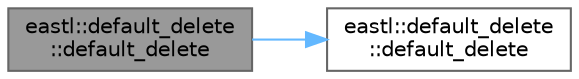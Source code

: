 digraph "eastl::default_delete::default_delete"
{
 // LATEX_PDF_SIZE
  bgcolor="transparent";
  edge [fontname=Helvetica,fontsize=10,labelfontname=Helvetica,labelfontsize=10];
  node [fontname=Helvetica,fontsize=10,shape=box,height=0.2,width=0.4];
  rankdir="LR";
  Node1 [id="Node000001",label="eastl::default_delete\l::default_delete",height=0.2,width=0.4,color="gray40", fillcolor="grey60", style="filled", fontcolor="black",tooltip=" "];
  Node1 -> Node2 [id="edge1_Node000001_Node000002",color="steelblue1",style="solid",tooltip=" "];
  Node2 [id="Node000002",label="eastl::default_delete\l::default_delete",height=0.2,width=0.4,color="grey40", fillcolor="white", style="filled",URL="$structeastl_1_1default__delete.html#a548712c10e1fa98c9956c8f11e38d2b7",tooltip=" "];
}
